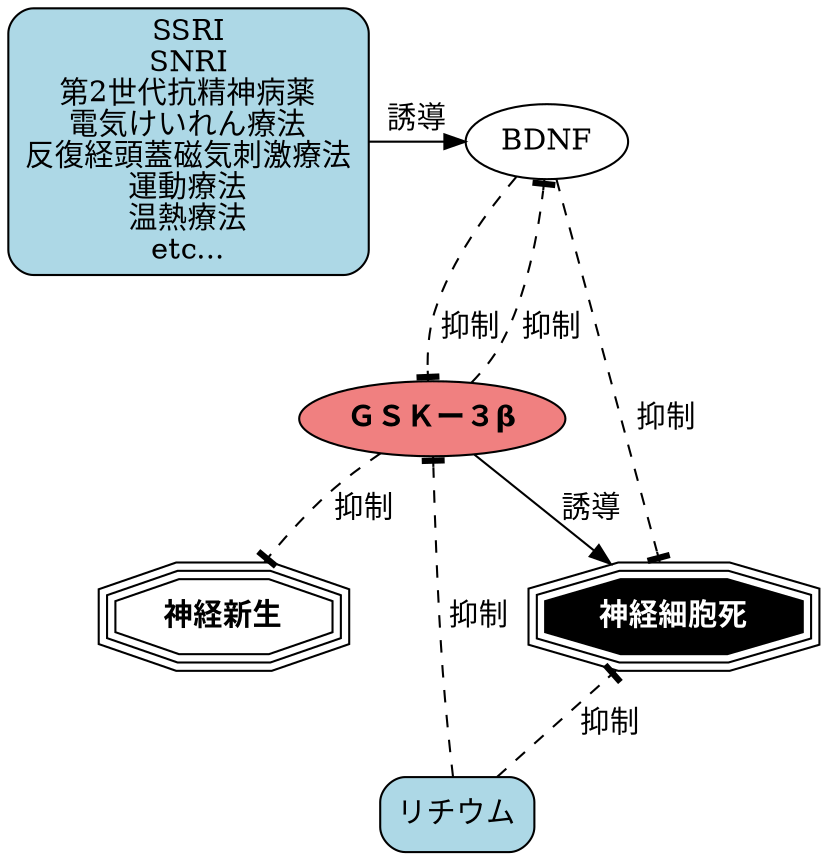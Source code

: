 digraph GSK {
	SSRI[label="SSRI\nSNRI\n第2世代抗精神病薬\n電気けいれん療法\n反復経頭蓋磁気刺激療法\n運動療法\n温熱療法\netc...", shape=box,fillcolor=lightblue, style="filled, rounded"];
	BDNF;
	{rank=min; SSRI;BDNF;}
	SSRI -> BDNF[label="誘導"];

	GSK3B[label="ＧＳＫー３β", fillcolor="lightcoral", style="filled", fontcolor=black, fontname="Helvetica-Bold"];
	BDNF -> GSK3B[label=" 抑制", arrowhead=tee, style="dashed"];
	GSK3B -> BDNF[label=" 抑制", arrowhead=tee, style="dashed"];

	Neurogenesis[label="神経新生", shape=tripleoctagon, fontname="Helvetica-Bold"];
	{rank=same;Neurogenesis;Apoptosis;}
	GSK3B -> Neurogenesis[label=" 抑制", arrowhead=tee, style="dashed"];

	Li [label="リチウム", shape=box,fillcolor=lightblue, style="filled, rounded"];
	{rank=max; Li;}
	Li -> GSK3B[label=" 抑制", arrowhead=tee, style="dashed"];

	Apoptosis[label = "神経細胞死", shape=tripleoctagon, fillcolor=black, style="filled" fontcolor=white, fontname="Helvetica-Bold"];
	GSK3B -> Apoptosis[label="誘導"];
	BDNF -> Apoptosis[label=" 抑制", arrowhead=tee, style="dashed"];
	Li -> Apoptosis[label=" 抑制", arrowhead=tee, style="dashed"];
}

